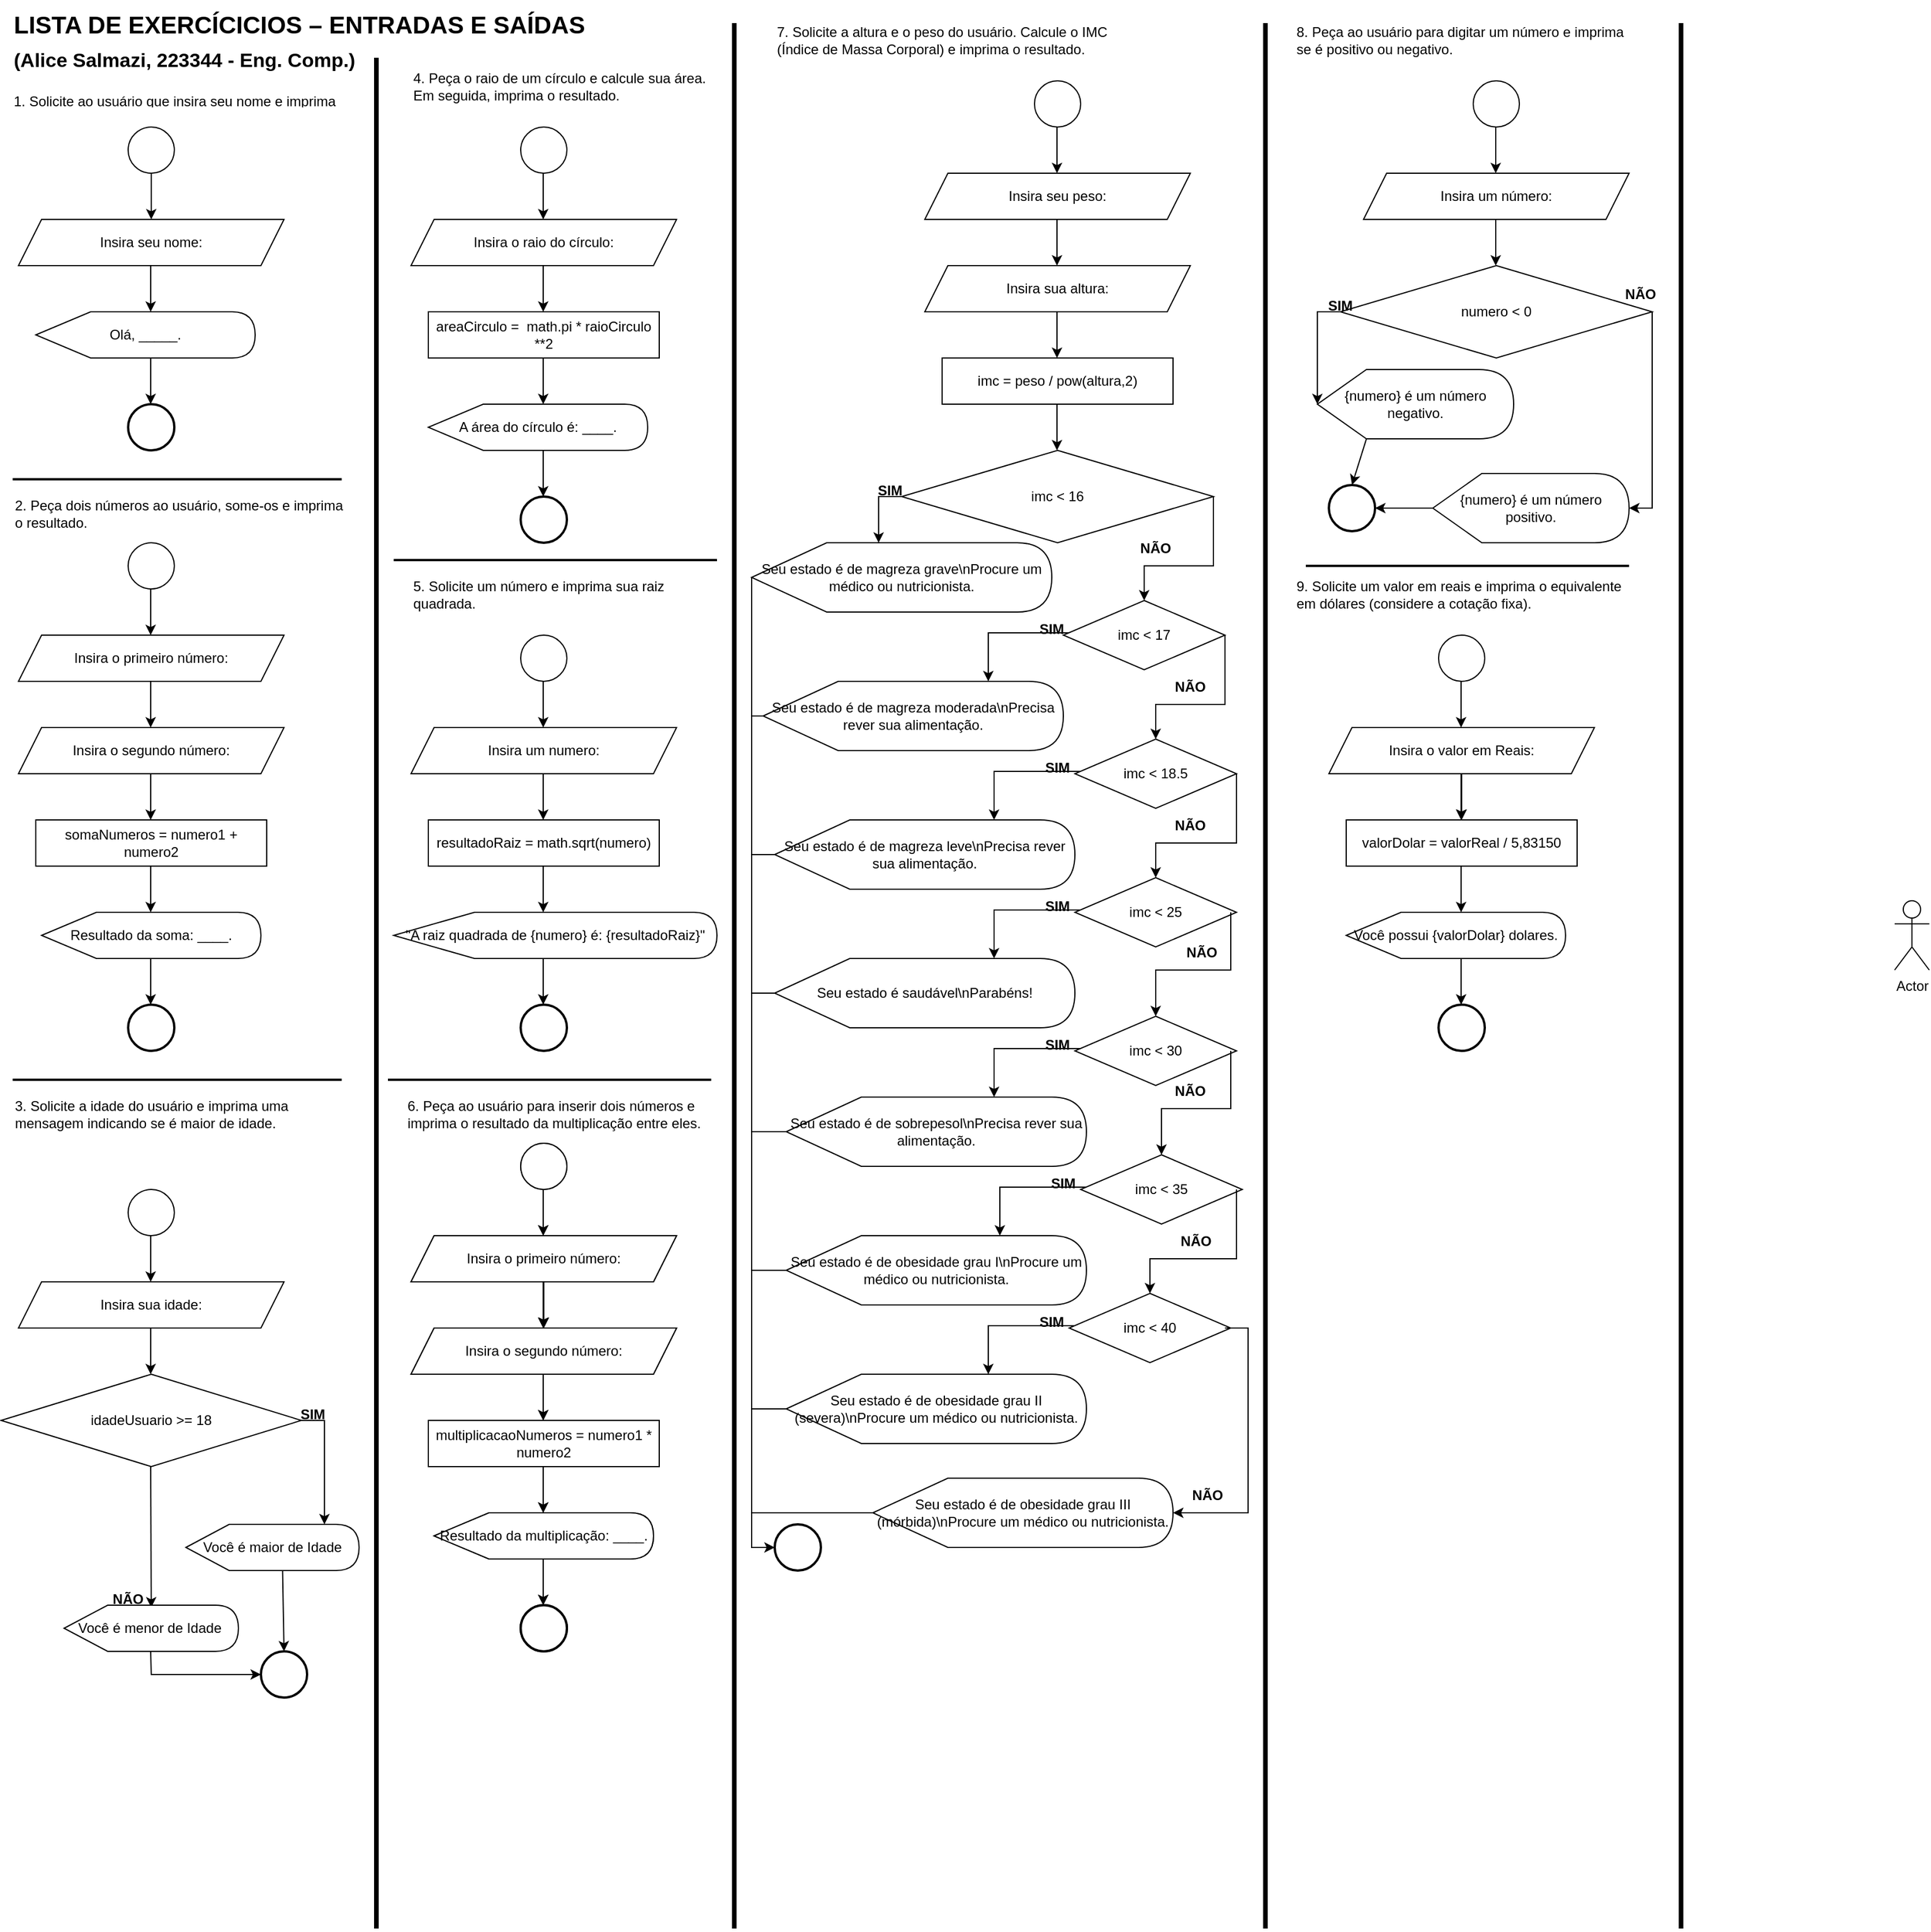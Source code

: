 <mxfile version="26.0.16">
  <diagram name="Page-1" id="74e2e168-ea6b-b213-b513-2b3c1d86103e">
    <mxGraphModel dx="1594" dy="780" grid="1" gridSize="10" guides="1" tooltips="1" connect="1" arrows="1" fold="1" page="1" pageScale="1" pageWidth="1100" pageHeight="850" background="none" math="0" shadow="0">
      <root>
        <mxCell id="0" />
        <mxCell id="1" parent="0" />
        <mxCell id="CywS-Gf4T-sr7dHhk5kF-2" value="&lt;h1 style=&quot;margin-top: 0px;&quot;&gt;&lt;font style=&quot;&quot;&gt;&lt;span style=&quot;text-align: center;&quot;&gt;&lt;span style=&quot;font-size: 21px;&quot;&gt;LISTA DE EXERCÍCICIOS – ENTRADAS E SAÍDAS &lt;/span&gt;&lt;font style=&quot;font-size: 17px;&quot;&gt;(Alice Salmazi, 223344 - Eng. Comp.)&lt;/font&gt;&lt;/span&gt;&lt;br&gt;&lt;/font&gt;&lt;/h1&gt;&lt;p&gt;1. Solicite ao usuário que insira seu nome e imprima&lt;br&gt;uma mensagem de saudação.&lt;br&gt;&lt;/p&gt;" style="text;html=1;whiteSpace=wrap;overflow=hidden;rounded=0;" vertex="1" parent="1">
          <mxGeometry x="19" y="10" width="500" height="90" as="geometry" />
        </mxCell>
        <mxCell id="CywS-Gf4T-sr7dHhk5kF-4" value="" style="line;strokeWidth=4;direction=south;html=1;perimeter=backbonePerimeter;points=[];outlineConnect=0;" vertex="1" parent="1">
          <mxGeometry x="330" y="60" width="10" height="1620" as="geometry" />
        </mxCell>
        <mxCell id="CywS-Gf4T-sr7dHhk5kF-5" value="" style="ellipse;whiteSpace=wrap;html=1;aspect=fixed;strokeColor=default;align=center;verticalAlign=middle;fontFamily=Helvetica;fontSize=12;fontColor=default;fillColor=default;" vertex="1" parent="1">
          <mxGeometry x="120" y="120" width="40" height="40" as="geometry" />
        </mxCell>
        <mxCell id="CywS-Gf4T-sr7dHhk5kF-6" value="Insira seu nome:" style="shape=parallelogram;perimeter=parallelogramPerimeter;whiteSpace=wrap;html=1;fixedSize=1;" vertex="1" parent="1">
          <mxGeometry x="25" y="200" width="230" height="40" as="geometry" />
        </mxCell>
        <mxCell id="CywS-Gf4T-sr7dHhk5kF-7" value="" style="endArrow=classic;html=1;rounded=0;exitX=0.5;exitY=1;exitDx=0;exitDy=0;entryX=0.5;entryY=0;entryDx=0;entryDy=0;" edge="1" parent="1" source="CywS-Gf4T-sr7dHhk5kF-5" target="CywS-Gf4T-sr7dHhk5kF-6">
          <mxGeometry width="50" height="50" relative="1" as="geometry">
            <mxPoint x="530" y="440" as="sourcePoint" />
            <mxPoint x="580" y="390" as="targetPoint" />
          </mxGeometry>
        </mxCell>
        <mxCell id="CywS-Gf4T-sr7dHhk5kF-10" value="" style="ellipse;whiteSpace=wrap;html=1;aspect=fixed;strokeColor=default;align=center;verticalAlign=middle;fontFamily=Helvetica;fontSize=12;fontColor=default;fillColor=default;strokeWidth=2;" vertex="1" parent="1">
          <mxGeometry x="120" y="360" width="40" height="40" as="geometry" />
        </mxCell>
        <mxCell id="CywS-Gf4T-sr7dHhk5kF-11" value="Olá, _____." style="shape=display;whiteSpace=wrap;html=1;" vertex="1" parent="1">
          <mxGeometry x="40" y="280" width="190" height="40" as="geometry" />
        </mxCell>
        <mxCell id="CywS-Gf4T-sr7dHhk5kF-12" value="" style="endArrow=classic;html=1;rounded=0;exitX=0.5;exitY=1;exitDx=0;exitDy=0;entryX=0.5;entryY=0;entryDx=0;entryDy=0;" edge="1" parent="1">
          <mxGeometry width="50" height="50" relative="1" as="geometry">
            <mxPoint x="139.5" y="240" as="sourcePoint" />
            <mxPoint x="139.5" y="280" as="targetPoint" />
          </mxGeometry>
        </mxCell>
        <mxCell id="CywS-Gf4T-sr7dHhk5kF-13" value="" style="endArrow=classic;html=1;rounded=0;exitX=0.5;exitY=1;exitDx=0;exitDy=0;entryX=0.5;entryY=0;entryDx=0;entryDy=0;" edge="1" parent="1">
          <mxGeometry width="50" height="50" relative="1" as="geometry">
            <mxPoint x="139.5" y="320" as="sourcePoint" />
            <mxPoint x="139.5" y="360" as="targetPoint" />
          </mxGeometry>
        </mxCell>
        <mxCell id="CywS-Gf4T-sr7dHhk5kF-15" value="" style="line;strokeWidth=2;html=1;" vertex="1" parent="1">
          <mxGeometry x="20" y="420" width="285" height="10" as="geometry" />
        </mxCell>
        <mxCell id="CywS-Gf4T-sr7dHhk5kF-17" value="2. Peça dois números ao usuário, some-os e imprima&lt;br&gt;o resultado." style="text;html=1;align=left;verticalAlign=middle;whiteSpace=wrap;rounded=0;" vertex="1" parent="1">
          <mxGeometry x="20" y="440" width="370" height="30" as="geometry" />
        </mxCell>
        <mxCell id="CywS-Gf4T-sr7dHhk5kF-19" value="" style="ellipse;whiteSpace=wrap;html=1;aspect=fixed;strokeColor=default;align=center;verticalAlign=middle;fontFamily=Helvetica;fontSize=12;fontColor=default;fillColor=default;strokeWidth=2;" vertex="1" parent="1">
          <mxGeometry x="120" y="880" width="40" height="40" as="geometry" />
        </mxCell>
        <mxCell id="CywS-Gf4T-sr7dHhk5kF-20" value="" style="ellipse;whiteSpace=wrap;html=1;aspect=fixed;strokeColor=default;align=center;verticalAlign=middle;fontFamily=Helvetica;fontSize=12;fontColor=default;fillColor=default;" vertex="1" parent="1">
          <mxGeometry x="120" y="480" width="40" height="40" as="geometry" />
        </mxCell>
        <mxCell id="CywS-Gf4T-sr7dHhk5kF-21" value="Insira o primeiro número:" style="shape=parallelogram;perimeter=parallelogramPerimeter;whiteSpace=wrap;html=1;fixedSize=1;" vertex="1" parent="1">
          <mxGeometry x="25" y="560" width="230" height="40" as="geometry" />
        </mxCell>
        <mxCell id="CywS-Gf4T-sr7dHhk5kF-22" value="Insira o segundo número:" style="shape=parallelogram;perimeter=parallelogramPerimeter;whiteSpace=wrap;html=1;fixedSize=1;" vertex="1" parent="1">
          <mxGeometry x="25" y="640" width="230" height="40" as="geometry" />
        </mxCell>
        <mxCell id="CywS-Gf4T-sr7dHhk5kF-24" value="somaNumeros = numero1 + numero2" style="rounded=0;whiteSpace=wrap;html=1;" vertex="1" parent="1">
          <mxGeometry x="40" y="720" width="200" height="40" as="geometry" />
        </mxCell>
        <mxCell id="CywS-Gf4T-sr7dHhk5kF-25" value="Resultado da soma: ____." style="shape=display;whiteSpace=wrap;html=1;" vertex="1" parent="1">
          <mxGeometry x="45" y="800" width="190" height="40" as="geometry" />
        </mxCell>
        <mxCell id="CywS-Gf4T-sr7dHhk5kF-26" value="" style="endArrow=classic;html=1;rounded=0;exitX=0.5;exitY=1;exitDx=0;exitDy=0;entryX=0.5;entryY=0;entryDx=0;entryDy=0;" edge="1" parent="1">
          <mxGeometry width="50" height="50" relative="1" as="geometry">
            <mxPoint x="139.5" y="520" as="sourcePoint" />
            <mxPoint x="139.5" y="560" as="targetPoint" />
          </mxGeometry>
        </mxCell>
        <mxCell id="CywS-Gf4T-sr7dHhk5kF-27" value="" style="endArrow=classic;html=1;rounded=0;exitX=0.5;exitY=1;exitDx=0;exitDy=0;entryX=0.5;entryY=0;entryDx=0;entryDy=0;" edge="1" parent="1">
          <mxGeometry width="50" height="50" relative="1" as="geometry">
            <mxPoint x="139.5" y="600" as="sourcePoint" />
            <mxPoint x="139.5" y="640" as="targetPoint" />
          </mxGeometry>
        </mxCell>
        <mxCell id="CywS-Gf4T-sr7dHhk5kF-28" value="" style="endArrow=classic;html=1;rounded=0;exitX=0.5;exitY=1;exitDx=0;exitDy=0;entryX=0.5;entryY=0;entryDx=0;entryDy=0;" edge="1" parent="1">
          <mxGeometry width="50" height="50" relative="1" as="geometry">
            <mxPoint x="139.5" y="680" as="sourcePoint" />
            <mxPoint x="139.5" y="720" as="targetPoint" />
          </mxGeometry>
        </mxCell>
        <mxCell id="CywS-Gf4T-sr7dHhk5kF-29" value="" style="endArrow=classic;html=1;rounded=0;exitX=0.5;exitY=1;exitDx=0;exitDy=0;entryX=0.5;entryY=0;entryDx=0;entryDy=0;" edge="1" parent="1">
          <mxGeometry width="50" height="50" relative="1" as="geometry">
            <mxPoint x="139.5" y="760" as="sourcePoint" />
            <mxPoint x="139.5" y="800" as="targetPoint" />
          </mxGeometry>
        </mxCell>
        <mxCell id="CywS-Gf4T-sr7dHhk5kF-30" value="" style="endArrow=classic;html=1;rounded=0;exitX=0.5;exitY=1;exitDx=0;exitDy=0;entryX=0.5;entryY=0;entryDx=0;entryDy=0;" edge="1" parent="1">
          <mxGeometry width="50" height="50" relative="1" as="geometry">
            <mxPoint x="139.5" y="840" as="sourcePoint" />
            <mxPoint x="139.5" y="880" as="targetPoint" />
          </mxGeometry>
        </mxCell>
        <mxCell id="CywS-Gf4T-sr7dHhk5kF-31" value="" style="line;strokeWidth=2;html=1;" vertex="1" parent="1">
          <mxGeometry x="20" y="940" width="285" height="10" as="geometry" />
        </mxCell>
        <mxCell id="CywS-Gf4T-sr7dHhk5kF-32" value="3. Solicite a idade do usuário e imprima uma&lt;br/&gt;mensagem indicando se é maior de idade." style="text;html=1;align=left;verticalAlign=middle;whiteSpace=wrap;rounded=0;" vertex="1" parent="1">
          <mxGeometry x="20" y="960" width="370" height="30" as="geometry" />
        </mxCell>
        <mxCell id="CywS-Gf4T-sr7dHhk5kF-34" value="" style="ellipse;whiteSpace=wrap;html=1;aspect=fixed;strokeColor=default;align=center;verticalAlign=middle;fontFamily=Helvetica;fontSize=12;fontColor=default;fillColor=default;" vertex="1" parent="1">
          <mxGeometry x="120" y="1040" width="40" height="40" as="geometry" />
        </mxCell>
        <mxCell id="CywS-Gf4T-sr7dHhk5kF-35" value="Insira sua idade:" style="shape=parallelogram;perimeter=parallelogramPerimeter;whiteSpace=wrap;html=1;fixedSize=1;" vertex="1" parent="1">
          <mxGeometry x="25" y="1120" width="230" height="40" as="geometry" />
        </mxCell>
        <mxCell id="CywS-Gf4T-sr7dHhk5kF-38" value="Você é maior de Idade" style="shape=display;whiteSpace=wrap;html=1;" vertex="1" parent="1">
          <mxGeometry x="170" y="1330" width="150" height="40" as="geometry" />
        </mxCell>
        <mxCell id="CywS-Gf4T-sr7dHhk5kF-39" value="" style="endArrow=classic;html=1;rounded=0;exitX=0.5;exitY=1;exitDx=0;exitDy=0;entryX=0.5;entryY=0;entryDx=0;entryDy=0;" edge="1" parent="1">
          <mxGeometry width="50" height="50" relative="1" as="geometry">
            <mxPoint x="139.5" y="1080" as="sourcePoint" />
            <mxPoint x="139.5" y="1120" as="targetPoint" />
          </mxGeometry>
        </mxCell>
        <mxCell id="CywS-Gf4T-sr7dHhk5kF-40" value="" style="endArrow=classic;html=1;rounded=0;exitX=0.5;exitY=1;exitDx=0;exitDy=0;entryX=0.5;entryY=0;entryDx=0;entryDy=0;" edge="1" parent="1">
          <mxGeometry width="50" height="50" relative="1" as="geometry">
            <mxPoint x="139.5" y="1160" as="sourcePoint" />
            <mxPoint x="139.5" y="1200" as="targetPoint" />
          </mxGeometry>
        </mxCell>
        <mxCell id="CywS-Gf4T-sr7dHhk5kF-42" value="" style="endArrow=classic;html=1;rounded=0;exitX=1;exitY=0.5;exitDx=0;exitDy=0;" edge="1" parent="1" source="CywS-Gf4T-sr7dHhk5kF-44">
          <mxGeometry width="50" height="50" relative="1" as="geometry">
            <mxPoint x="290" y="1255" as="sourcePoint" />
            <mxPoint x="290" y="1330" as="targetPoint" />
            <Array as="points">
              <mxPoint x="290" y="1240" />
            </Array>
          </mxGeometry>
        </mxCell>
        <mxCell id="CywS-Gf4T-sr7dHhk5kF-43" value="" style="endArrow=classic;html=1;rounded=0;exitX=0.5;exitY=1;exitDx=0;exitDy=0;entryX=0.5;entryY=0.05;entryDx=0;entryDy=0;entryPerimeter=0;" edge="1" parent="1" target="CywS-Gf4T-sr7dHhk5kF-45">
          <mxGeometry width="50" height="50" relative="1" as="geometry">
            <mxPoint x="139.5" y="1280" as="sourcePoint" />
            <mxPoint x="140" y="1380" as="targetPoint" />
          </mxGeometry>
        </mxCell>
        <mxCell id="CywS-Gf4T-sr7dHhk5kF-44" value="idadeUsuario &amp;gt;= 18" style="rhombus;whiteSpace=wrap;html=1;" vertex="1" parent="1">
          <mxGeometry x="10" y="1200" width="260" height="80" as="geometry" />
        </mxCell>
        <mxCell id="CywS-Gf4T-sr7dHhk5kF-45" value="Você é menor de Idade&amp;nbsp;" style="shape=display;whiteSpace=wrap;html=1;" vertex="1" parent="1">
          <mxGeometry x="64.5" y="1400" width="151" height="40" as="geometry" />
        </mxCell>
        <mxCell id="CywS-Gf4T-sr7dHhk5kF-48" value="&lt;b&gt;SIM&lt;/b&gt;" style="text;html=1;align=center;verticalAlign=middle;whiteSpace=wrap;rounded=0;" vertex="1" parent="1">
          <mxGeometry x="250" y="1220" width="60" height="30" as="geometry" />
        </mxCell>
        <mxCell id="CywS-Gf4T-sr7dHhk5kF-49" value="&lt;b&gt;NÃO&lt;/b&gt;" style="text;html=1;align=center;verticalAlign=middle;whiteSpace=wrap;rounded=0;" vertex="1" parent="1">
          <mxGeometry x="90" y="1380" width="60" height="30" as="geometry" />
        </mxCell>
        <mxCell id="CywS-Gf4T-sr7dHhk5kF-50" value="" style="ellipse;whiteSpace=wrap;html=1;aspect=fixed;strokeColor=default;align=center;verticalAlign=middle;fontFamily=Helvetica;fontSize=12;fontColor=default;fillColor=default;strokeWidth=2;" vertex="1" parent="1">
          <mxGeometry x="235" y="1440" width="40" height="40" as="geometry" />
        </mxCell>
        <mxCell id="CywS-Gf4T-sr7dHhk5kF-51" value="" style="endArrow=classic;html=1;rounded=0;entryX=0.5;entryY=0;entryDx=0;entryDy=0;exitX=0;exitY=0;exitDx=83.75;exitDy=40;exitPerimeter=0;" edge="1" parent="1" source="CywS-Gf4T-sr7dHhk5kF-38" target="CywS-Gf4T-sr7dHhk5kF-50">
          <mxGeometry width="50" height="50" relative="1" as="geometry">
            <mxPoint x="260" y="1380" as="sourcePoint" />
            <mxPoint x="150" y="1412" as="targetPoint" />
          </mxGeometry>
        </mxCell>
        <mxCell id="CywS-Gf4T-sr7dHhk5kF-52" value="" style="endArrow=classic;html=1;rounded=0;exitX=0.5;exitY=1;exitDx=0;exitDy=0;entryX=0;entryY=0.5;entryDx=0;entryDy=0;" edge="1" parent="1" target="CywS-Gf4T-sr7dHhk5kF-50">
          <mxGeometry width="50" height="50" relative="1" as="geometry">
            <mxPoint x="139.5" y="1440" as="sourcePoint" />
            <mxPoint x="139.5" y="1480" as="targetPoint" />
            <Array as="points">
              <mxPoint x="140" y="1460" />
            </Array>
          </mxGeometry>
        </mxCell>
        <mxCell id="CywS-Gf4T-sr7dHhk5kF-54" value="4. Peça o raio de um círculo e calcule sua área. Em seguida, imprima o resultado." style="text;html=1;align=left;verticalAlign=middle;whiteSpace=wrap;rounded=0;" vertex="1" parent="1">
          <mxGeometry x="365" y="70" width="275" height="30" as="geometry" />
        </mxCell>
        <mxCell id="CywS-Gf4T-sr7dHhk5kF-55" value="" style="line;strokeWidth=4;direction=south;html=1;perimeter=backbonePerimeter;points=[];outlineConnect=0;" vertex="1" parent="1">
          <mxGeometry x="640" y="30" width="10" height="1650" as="geometry" />
        </mxCell>
        <mxCell id="CywS-Gf4T-sr7dHhk5kF-56" value="" style="ellipse;whiteSpace=wrap;html=1;aspect=fixed;strokeColor=default;align=center;verticalAlign=middle;fontFamily=Helvetica;fontSize=12;fontColor=default;fillColor=default;strokeWidth=2;" vertex="1" parent="1">
          <mxGeometry x="460" y="440" width="40" height="40" as="geometry" />
        </mxCell>
        <mxCell id="CywS-Gf4T-sr7dHhk5kF-57" value="Insira o raio do círculo:" style="shape=parallelogram;perimeter=parallelogramPerimeter;whiteSpace=wrap;html=1;fixedSize=1;" vertex="1" parent="1">
          <mxGeometry x="365" y="200" width="230" height="40" as="geometry" />
        </mxCell>
        <mxCell id="CywS-Gf4T-sr7dHhk5kF-59" value="areaCirculo =&amp;nbsp; math.pi * raioCirculo **2" style="rounded=0;whiteSpace=wrap;html=1;" vertex="1" parent="1">
          <mxGeometry x="380" y="280" width="200" height="40" as="geometry" />
        </mxCell>
        <mxCell id="CywS-Gf4T-sr7dHhk5kF-60" value="A área do círculo é: ____." style="shape=display;whiteSpace=wrap;html=1;" vertex="1" parent="1">
          <mxGeometry x="380" y="360" width="190" height="40" as="geometry" />
        </mxCell>
        <mxCell id="CywS-Gf4T-sr7dHhk5kF-61" value="" style="endArrow=classic;html=1;rounded=0;exitX=0.5;exitY=1;exitDx=0;exitDy=0;entryX=0.5;entryY=0;entryDx=0;entryDy=0;" edge="1" parent="1">
          <mxGeometry width="50" height="50" relative="1" as="geometry">
            <mxPoint x="479.5" y="160" as="sourcePoint" />
            <mxPoint x="479.5" y="200" as="targetPoint" />
          </mxGeometry>
        </mxCell>
        <mxCell id="CywS-Gf4T-sr7dHhk5kF-62" value="" style="endArrow=classic;html=1;rounded=0;exitX=0.5;exitY=1;exitDx=0;exitDy=0;entryX=0.5;entryY=0;entryDx=0;entryDy=0;" edge="1" parent="1">
          <mxGeometry width="50" height="50" relative="1" as="geometry">
            <mxPoint x="479.5" y="240" as="sourcePoint" />
            <mxPoint x="479.5" y="280" as="targetPoint" />
          </mxGeometry>
        </mxCell>
        <mxCell id="CywS-Gf4T-sr7dHhk5kF-63" value="" style="endArrow=classic;html=1;rounded=0;exitX=0.5;exitY=1;exitDx=0;exitDy=0;entryX=0.5;entryY=0;entryDx=0;entryDy=0;" edge="1" parent="1">
          <mxGeometry width="50" height="50" relative="1" as="geometry">
            <mxPoint x="479.5" y="320" as="sourcePoint" />
            <mxPoint x="479.5" y="360" as="targetPoint" />
          </mxGeometry>
        </mxCell>
        <mxCell id="CywS-Gf4T-sr7dHhk5kF-64" value="" style="endArrow=classic;html=1;rounded=0;exitX=0.5;exitY=1;exitDx=0;exitDy=0;entryX=0.5;entryY=0;entryDx=0;entryDy=0;" edge="1" parent="1">
          <mxGeometry width="50" height="50" relative="1" as="geometry">
            <mxPoint x="479.5" y="400" as="sourcePoint" />
            <mxPoint x="479.5" y="440" as="targetPoint" />
          </mxGeometry>
        </mxCell>
        <mxCell id="CywS-Gf4T-sr7dHhk5kF-66" value="" style="ellipse;whiteSpace=wrap;html=1;aspect=fixed;strokeColor=default;align=center;verticalAlign=middle;fontFamily=Helvetica;fontSize=12;fontColor=default;fillColor=default;" vertex="1" parent="1">
          <mxGeometry x="460" y="120" width="40" height="40" as="geometry" />
        </mxCell>
        <mxCell id="CywS-Gf4T-sr7dHhk5kF-67" value="5. Solicite um número e imprima sua raiz quadrada." style="text;html=1;align=left;verticalAlign=middle;whiteSpace=wrap;rounded=0;" vertex="1" parent="1">
          <mxGeometry x="365" y="510" width="275" height="30" as="geometry" />
        </mxCell>
        <mxCell id="CywS-Gf4T-sr7dHhk5kF-68" value="" style="line;strokeWidth=2;html=1;" vertex="1" parent="1">
          <mxGeometry x="350" y="490" width="280" height="10" as="geometry" />
        </mxCell>
        <mxCell id="CywS-Gf4T-sr7dHhk5kF-69" value="Insira um numero:" style="shape=parallelogram;perimeter=parallelogramPerimeter;whiteSpace=wrap;html=1;fixedSize=1;" vertex="1" parent="1">
          <mxGeometry x="365" y="640" width="230" height="40" as="geometry" />
        </mxCell>
        <mxCell id="CywS-Gf4T-sr7dHhk5kF-70" value="resultadoRaiz = math.sqrt(numero)" style="rounded=0;whiteSpace=wrap;html=1;" vertex="1" parent="1">
          <mxGeometry x="380" y="720" width="200" height="40" as="geometry" />
        </mxCell>
        <mxCell id="CywS-Gf4T-sr7dHhk5kF-71" value="&quot;A raiz quadrada de {numero} é: {resultadoRaiz}&quot;" style="shape=display;whiteSpace=wrap;html=1;" vertex="1" parent="1">
          <mxGeometry x="350" y="800" width="280" height="40" as="geometry" />
        </mxCell>
        <mxCell id="CywS-Gf4T-sr7dHhk5kF-72" value="" style="endArrow=classic;html=1;rounded=0;exitX=0.5;exitY=1;exitDx=0;exitDy=0;entryX=0.5;entryY=0;entryDx=0;entryDy=0;" edge="1" parent="1">
          <mxGeometry width="50" height="50" relative="1" as="geometry">
            <mxPoint x="479.5" y="600" as="sourcePoint" />
            <mxPoint x="479.5" y="640" as="targetPoint" />
          </mxGeometry>
        </mxCell>
        <mxCell id="CywS-Gf4T-sr7dHhk5kF-73" value="" style="endArrow=classic;html=1;rounded=0;exitX=0.5;exitY=1;exitDx=0;exitDy=0;entryX=0.5;entryY=0;entryDx=0;entryDy=0;" edge="1" parent="1">
          <mxGeometry width="50" height="50" relative="1" as="geometry">
            <mxPoint x="479.5" y="680" as="sourcePoint" />
            <mxPoint x="479.5" y="720" as="targetPoint" />
          </mxGeometry>
        </mxCell>
        <mxCell id="CywS-Gf4T-sr7dHhk5kF-74" value="" style="endArrow=classic;html=1;rounded=0;exitX=0.5;exitY=1;exitDx=0;exitDy=0;entryX=0.5;entryY=0;entryDx=0;entryDy=0;" edge="1" parent="1">
          <mxGeometry width="50" height="50" relative="1" as="geometry">
            <mxPoint x="479.5" y="760" as="sourcePoint" />
            <mxPoint x="479.5" y="800" as="targetPoint" />
          </mxGeometry>
        </mxCell>
        <mxCell id="CywS-Gf4T-sr7dHhk5kF-75" value="" style="endArrow=classic;html=1;rounded=0;exitX=0.5;exitY=1;exitDx=0;exitDy=0;entryX=0.5;entryY=0;entryDx=0;entryDy=0;" edge="1" parent="1">
          <mxGeometry width="50" height="50" relative="1" as="geometry">
            <mxPoint x="479.5" y="840" as="sourcePoint" />
            <mxPoint x="479.5" y="880" as="targetPoint" />
          </mxGeometry>
        </mxCell>
        <mxCell id="CywS-Gf4T-sr7dHhk5kF-76" value="" style="ellipse;whiteSpace=wrap;html=1;aspect=fixed;strokeColor=default;align=center;verticalAlign=middle;fontFamily=Helvetica;fontSize=12;fontColor=default;fillColor=default;strokeWidth=2;" vertex="1" parent="1">
          <mxGeometry x="460" y="880" width="40" height="40" as="geometry" />
        </mxCell>
        <mxCell id="CywS-Gf4T-sr7dHhk5kF-77" value="" style="ellipse;whiteSpace=wrap;html=1;aspect=fixed;strokeColor=default;align=center;verticalAlign=middle;fontFamily=Helvetica;fontSize=12;fontColor=default;fillColor=default;" vertex="1" parent="1">
          <mxGeometry x="460" y="560" width="40" height="40" as="geometry" />
        </mxCell>
        <mxCell id="CywS-Gf4T-sr7dHhk5kF-78" value="6. Peça ao usuário para inserir dois números e&lt;br/&gt;imprima o resultado da multiplicação entre eles." style="text;html=1;align=left;verticalAlign=middle;whiteSpace=wrap;rounded=0;" vertex="1" parent="1">
          <mxGeometry x="360" y="960" width="275" height="30" as="geometry" />
        </mxCell>
        <mxCell id="CywS-Gf4T-sr7dHhk5kF-79" value="" style="line;strokeWidth=2;html=1;" vertex="1" parent="1">
          <mxGeometry x="345" y="940" width="280" height="10" as="geometry" />
        </mxCell>
        <mxCell id="CywS-Gf4T-sr7dHhk5kF-80" value="" style="ellipse;whiteSpace=wrap;html=1;aspect=fixed;strokeColor=default;align=center;verticalAlign=middle;fontFamily=Helvetica;fontSize=12;fontColor=default;fillColor=default;strokeWidth=2;" vertex="1" parent="1">
          <mxGeometry x="460" y="1400" width="40" height="40" as="geometry" />
        </mxCell>
        <mxCell id="CywS-Gf4T-sr7dHhk5kF-171" value="" style="edgeStyle=orthogonalEdgeStyle;rounded=0;orthogonalLoop=1;jettySize=auto;html=1;" edge="1" parent="1" source="CywS-Gf4T-sr7dHhk5kF-81" target="CywS-Gf4T-sr7dHhk5kF-82">
          <mxGeometry relative="1" as="geometry" />
        </mxCell>
        <mxCell id="CywS-Gf4T-sr7dHhk5kF-81" value="Insira o primeiro número:" style="shape=parallelogram;perimeter=parallelogramPerimeter;whiteSpace=wrap;html=1;fixedSize=1;" vertex="1" parent="1">
          <mxGeometry x="365" y="1080" width="230" height="40" as="geometry" />
        </mxCell>
        <mxCell id="CywS-Gf4T-sr7dHhk5kF-82" value="Insira o segundo número:" style="shape=parallelogram;perimeter=parallelogramPerimeter;whiteSpace=wrap;html=1;fixedSize=1;" vertex="1" parent="1">
          <mxGeometry x="365" y="1160" width="230" height="40" as="geometry" />
        </mxCell>
        <mxCell id="CywS-Gf4T-sr7dHhk5kF-83" value="multiplicacaoNumeros = numero1 * numero2" style="rounded=0;whiteSpace=wrap;html=1;" vertex="1" parent="1">
          <mxGeometry x="380" y="1240" width="200" height="40" as="geometry" />
        </mxCell>
        <mxCell id="CywS-Gf4T-sr7dHhk5kF-84" value="Resultado da multiplicação: ____." style="shape=display;whiteSpace=wrap;html=1;" vertex="1" parent="1">
          <mxGeometry x="385" y="1320" width="190" height="40" as="geometry" />
        </mxCell>
        <mxCell id="CywS-Gf4T-sr7dHhk5kF-85" value="" style="endArrow=classic;html=1;rounded=0;exitX=0.5;exitY=1;exitDx=0;exitDy=0;entryX=0.5;entryY=0;entryDx=0;entryDy=0;" edge="1" parent="1">
          <mxGeometry width="50" height="50" relative="1" as="geometry">
            <mxPoint x="479.5" y="1040" as="sourcePoint" />
            <mxPoint x="479.5" y="1080" as="targetPoint" />
          </mxGeometry>
        </mxCell>
        <mxCell id="CywS-Gf4T-sr7dHhk5kF-86" value="" style="endArrow=classic;html=1;rounded=0;exitX=0.5;exitY=1;exitDx=0;exitDy=0;entryX=0.5;entryY=0;entryDx=0;entryDy=0;" edge="1" parent="1">
          <mxGeometry width="50" height="50" relative="1" as="geometry">
            <mxPoint x="479.5" y="1120" as="sourcePoint" />
            <mxPoint x="479.5" y="1160" as="targetPoint" />
          </mxGeometry>
        </mxCell>
        <mxCell id="CywS-Gf4T-sr7dHhk5kF-87" value="" style="endArrow=classic;html=1;rounded=0;exitX=0.5;exitY=1;exitDx=0;exitDy=0;entryX=0.5;entryY=0;entryDx=0;entryDy=0;" edge="1" parent="1">
          <mxGeometry width="50" height="50" relative="1" as="geometry">
            <mxPoint x="479.5" y="1200" as="sourcePoint" />
            <mxPoint x="479.5" y="1240" as="targetPoint" />
          </mxGeometry>
        </mxCell>
        <mxCell id="CywS-Gf4T-sr7dHhk5kF-88" value="" style="endArrow=classic;html=1;rounded=0;exitX=0.5;exitY=1;exitDx=0;exitDy=0;entryX=0.5;entryY=0;entryDx=0;entryDy=0;" edge="1" parent="1">
          <mxGeometry width="50" height="50" relative="1" as="geometry">
            <mxPoint x="479.5" y="1280" as="sourcePoint" />
            <mxPoint x="479.5" y="1320" as="targetPoint" />
          </mxGeometry>
        </mxCell>
        <mxCell id="CywS-Gf4T-sr7dHhk5kF-89" value="" style="endArrow=classic;html=1;rounded=0;exitX=0.5;exitY=1;exitDx=0;exitDy=0;entryX=0.5;entryY=0;entryDx=0;entryDy=0;" edge="1" parent="1">
          <mxGeometry width="50" height="50" relative="1" as="geometry">
            <mxPoint x="479.5" y="1360" as="sourcePoint" />
            <mxPoint x="479.5" y="1400" as="targetPoint" />
          </mxGeometry>
        </mxCell>
        <mxCell id="CywS-Gf4T-sr7dHhk5kF-90" value="" style="ellipse;whiteSpace=wrap;html=1;aspect=fixed;strokeColor=default;align=center;verticalAlign=middle;fontFamily=Helvetica;fontSize=12;fontColor=default;fillColor=default;" vertex="1" parent="1">
          <mxGeometry x="460" y="1000" width="40" height="40" as="geometry" />
        </mxCell>
        <mxCell id="CywS-Gf4T-sr7dHhk5kF-91" value="7. Solicite a altura e o peso do usuário. Calcule o IMC&lt;br/&gt;(Índice de Massa Corporal) e imprima o resultado." style="text;html=1;align=left;verticalAlign=middle;whiteSpace=wrap;rounded=0;" vertex="1" parent="1">
          <mxGeometry x="680" y="30" width="320" height="30" as="geometry" />
        </mxCell>
        <mxCell id="CywS-Gf4T-sr7dHhk5kF-93" value="Insira seu peso:" style="shape=parallelogram;perimeter=parallelogramPerimeter;whiteSpace=wrap;html=1;fixedSize=1;" vertex="1" parent="1">
          <mxGeometry x="810" y="160" width="230" height="40" as="geometry" />
        </mxCell>
        <mxCell id="CywS-Gf4T-sr7dHhk5kF-94" value="Insira sua altura:" style="shape=parallelogram;perimeter=parallelogramPerimeter;whiteSpace=wrap;html=1;fixedSize=1;" vertex="1" parent="1">
          <mxGeometry x="810" y="240" width="230" height="40" as="geometry" />
        </mxCell>
        <mxCell id="CywS-Gf4T-sr7dHhk5kF-95" value="imc = peso / pow(altura,2)" style="rounded=0;whiteSpace=wrap;html=1;" vertex="1" parent="1">
          <mxGeometry x="825" y="320" width="200" height="40" as="geometry" />
        </mxCell>
        <mxCell id="CywS-Gf4T-sr7dHhk5kF-97" value="" style="endArrow=classic;html=1;rounded=0;exitX=0.5;exitY=1;exitDx=0;exitDy=0;entryX=0.5;entryY=0;entryDx=0;entryDy=0;" edge="1" parent="1">
          <mxGeometry width="50" height="50" relative="1" as="geometry">
            <mxPoint x="924.5" y="120" as="sourcePoint" />
            <mxPoint x="924.5" y="160" as="targetPoint" />
          </mxGeometry>
        </mxCell>
        <mxCell id="CywS-Gf4T-sr7dHhk5kF-98" value="" style="endArrow=classic;html=1;rounded=0;exitX=0.5;exitY=1;exitDx=0;exitDy=0;entryX=0.5;entryY=0;entryDx=0;entryDy=0;" edge="1" parent="1">
          <mxGeometry width="50" height="50" relative="1" as="geometry">
            <mxPoint x="924.5" y="200" as="sourcePoint" />
            <mxPoint x="924.5" y="240" as="targetPoint" />
          </mxGeometry>
        </mxCell>
        <mxCell id="CywS-Gf4T-sr7dHhk5kF-99" value="" style="endArrow=classic;html=1;rounded=0;exitX=0.5;exitY=1;exitDx=0;exitDy=0;entryX=0.5;entryY=0;entryDx=0;entryDy=0;" edge="1" parent="1">
          <mxGeometry width="50" height="50" relative="1" as="geometry">
            <mxPoint x="924.5" y="280" as="sourcePoint" />
            <mxPoint x="924.5" y="320" as="targetPoint" />
          </mxGeometry>
        </mxCell>
        <mxCell id="CywS-Gf4T-sr7dHhk5kF-100" value="" style="endArrow=classic;html=1;rounded=0;exitX=0.5;exitY=1;exitDx=0;exitDy=0;entryX=0.5;entryY=0;entryDx=0;entryDy=0;" edge="1" parent="1">
          <mxGeometry width="50" height="50" relative="1" as="geometry">
            <mxPoint x="924.5" y="360" as="sourcePoint" />
            <mxPoint x="924.5" y="400" as="targetPoint" />
          </mxGeometry>
        </mxCell>
        <mxCell id="CywS-Gf4T-sr7dHhk5kF-102" value="" style="ellipse;whiteSpace=wrap;html=1;aspect=fixed;strokeColor=default;align=center;verticalAlign=middle;fontFamily=Helvetica;fontSize=12;fontColor=default;fillColor=default;" vertex="1" parent="1">
          <mxGeometry x="905" y="80" width="40" height="40" as="geometry" />
        </mxCell>
        <mxCell id="CywS-Gf4T-sr7dHhk5kF-104" value="" style="endArrow=classic;html=1;rounded=0;exitX=0;exitY=0.5;exitDx=0;exitDy=0;" edge="1" parent="1" source="CywS-Gf4T-sr7dHhk5kF-106">
          <mxGeometry width="50" height="50" relative="1" as="geometry">
            <mxPoint x="799.98" y="440.01" as="sourcePoint" />
            <mxPoint x="770" y="480" as="targetPoint" />
            <Array as="points">
              <mxPoint x="770" y="440" />
            </Array>
          </mxGeometry>
        </mxCell>
        <mxCell id="CywS-Gf4T-sr7dHhk5kF-105" value="" style="endArrow=classic;html=1;rounded=0;" edge="1" parent="1">
          <mxGeometry width="50" height="50" relative="1" as="geometry">
            <mxPoint x="940" y="558" as="sourcePoint" />
            <mxPoint x="865" y="600" as="targetPoint" />
            <Array as="points">
              <mxPoint x="865" y="558" />
            </Array>
          </mxGeometry>
        </mxCell>
        <mxCell id="CywS-Gf4T-sr7dHhk5kF-106" value="imc &amp;lt; 16" style="rhombus;whiteSpace=wrap;html=1;" vertex="1" parent="1">
          <mxGeometry x="790" y="400" width="270" height="80" as="geometry" />
        </mxCell>
        <mxCell id="CywS-Gf4T-sr7dHhk5kF-111" value="" style="endArrow=classic;html=1;rounded=0;exitX=1;exitY=0.5;exitDx=0;exitDy=0;entryX=0.5;entryY=0;entryDx=0;entryDy=0;" edge="1" parent="1" source="CywS-Gf4T-sr7dHhk5kF-106" target="CywS-Gf4T-sr7dHhk5kF-122">
          <mxGeometry width="50" height="50" relative="1" as="geometry">
            <mxPoint x="1080" y="410" as="sourcePoint" />
            <mxPoint x="1080" y="490" as="targetPoint" />
            <Array as="points">
              <mxPoint x="1060" y="500" />
              <mxPoint x="1000" y="500" />
            </Array>
          </mxGeometry>
        </mxCell>
        <mxCell id="CywS-Gf4T-sr7dHhk5kF-103" value="Seu estado é de magreza grave\nProcure um médico ou nutricionista." style="shape=display;whiteSpace=wrap;html=1;" vertex="1" parent="1">
          <mxGeometry x="660" y="480" width="260" height="60" as="geometry" />
        </mxCell>
        <mxCell id="CywS-Gf4T-sr7dHhk5kF-108" value="&lt;b&gt;SIM&lt;/b&gt;" style="text;html=1;align=center;verticalAlign=middle;whiteSpace=wrap;rounded=0;" vertex="1" parent="1">
          <mxGeometry x="750" y="420" width="60" height="30" as="geometry" />
        </mxCell>
        <mxCell id="CywS-Gf4T-sr7dHhk5kF-118" value="Seu estado é de magreza moderada\nPrecisa rever sua alimentação." style="shape=display;whiteSpace=wrap;html=1;" vertex="1" parent="1">
          <mxGeometry x="670" y="600" width="260" height="60" as="geometry" />
        </mxCell>
        <mxCell id="CywS-Gf4T-sr7dHhk5kF-109" value="&lt;b&gt;NÃO&lt;/b&gt;" style="text;html=1;align=center;verticalAlign=middle;whiteSpace=wrap;rounded=0;" vertex="1" parent="1">
          <mxGeometry x="980" y="470" width="60" height="30" as="geometry" />
        </mxCell>
        <mxCell id="CywS-Gf4T-sr7dHhk5kF-122" value="imc &amp;lt; 17" style="rhombus;whiteSpace=wrap;html=1;" vertex="1" parent="1">
          <mxGeometry x="930" y="530" width="140" height="60" as="geometry" />
        </mxCell>
        <mxCell id="CywS-Gf4T-sr7dHhk5kF-123" value="&lt;b&gt;SIM&lt;/b&gt;" style="text;html=1;align=center;verticalAlign=middle;whiteSpace=wrap;rounded=0;" vertex="1" parent="1">
          <mxGeometry x="890" y="540" width="60" height="30" as="geometry" />
        </mxCell>
        <mxCell id="CywS-Gf4T-sr7dHhk5kF-124" value="&lt;b&gt;NÃO&lt;/b&gt;" style="text;html=1;align=center;verticalAlign=middle;whiteSpace=wrap;rounded=0;" vertex="1" parent="1">
          <mxGeometry x="1010" y="590" width="60" height="30" as="geometry" />
        </mxCell>
        <mxCell id="CywS-Gf4T-sr7dHhk5kF-127" value="" style="endArrow=classic;html=1;rounded=0;" edge="1" parent="1">
          <mxGeometry width="50" height="50" relative="1" as="geometry">
            <mxPoint x="945" y="678" as="sourcePoint" />
            <mxPoint x="870" y="720" as="targetPoint" />
            <Array as="points">
              <mxPoint x="870" y="678" />
            </Array>
          </mxGeometry>
        </mxCell>
        <mxCell id="CywS-Gf4T-sr7dHhk5kF-128" value="imc &amp;lt; 18.5" style="rhombus;whiteSpace=wrap;html=1;" vertex="1" parent="1">
          <mxGeometry x="940" y="650" width="140" height="60" as="geometry" />
        </mxCell>
        <mxCell id="CywS-Gf4T-sr7dHhk5kF-129" value="&lt;b&gt;SIM&lt;/b&gt;" style="text;html=1;align=center;verticalAlign=middle;whiteSpace=wrap;rounded=0;" vertex="1" parent="1">
          <mxGeometry x="895" y="660" width="60" height="30" as="geometry" />
        </mxCell>
        <mxCell id="CywS-Gf4T-sr7dHhk5kF-132" value="Seu estado é de magreza leve\nPrecisa rever sua alimentação." style="shape=display;whiteSpace=wrap;html=1;" vertex="1" parent="1">
          <mxGeometry x="680" y="720" width="260" height="60" as="geometry" />
        </mxCell>
        <mxCell id="CywS-Gf4T-sr7dHhk5kF-133" value="" style="endArrow=classic;html=1;rounded=0;" edge="1" parent="1">
          <mxGeometry width="50" height="50" relative="1" as="geometry">
            <mxPoint x="945" y="798" as="sourcePoint" />
            <mxPoint x="870" y="840" as="targetPoint" />
            <Array as="points">
              <mxPoint x="870" y="798" />
            </Array>
          </mxGeometry>
        </mxCell>
        <mxCell id="CywS-Gf4T-sr7dHhk5kF-134" value="imc &amp;lt; 25" style="rhombus;whiteSpace=wrap;html=1;" vertex="1" parent="1">
          <mxGeometry x="940" y="770" width="140" height="60" as="geometry" />
        </mxCell>
        <mxCell id="CywS-Gf4T-sr7dHhk5kF-135" value="&lt;b&gt;SIM&lt;/b&gt;" style="text;html=1;align=center;verticalAlign=middle;whiteSpace=wrap;rounded=0;" vertex="1" parent="1">
          <mxGeometry x="895" y="780" width="60" height="30" as="geometry" />
        </mxCell>
        <mxCell id="CywS-Gf4T-sr7dHhk5kF-136" value="&lt;b&gt;NÃO&lt;/b&gt;" style="text;html=1;align=center;verticalAlign=middle;whiteSpace=wrap;rounded=0;" vertex="1" parent="1">
          <mxGeometry x="1020" y="820" width="60" height="30" as="geometry" />
        </mxCell>
        <mxCell id="CywS-Gf4T-sr7dHhk5kF-137" value="" style="endArrow=classic;html=1;rounded=0;exitX=1;exitY=0.5;exitDx=0;exitDy=0;entryX=0.5;entryY=0;entryDx=0;entryDy=0;" edge="1" parent="1" target="CywS-Gf4T-sr7dHhk5kF-141">
          <mxGeometry width="50" height="50" relative="1" as="geometry">
            <mxPoint x="1075" y="800" as="sourcePoint" />
            <mxPoint x="1095" y="850" as="targetPoint" />
            <Array as="points">
              <mxPoint x="1075" y="850" />
              <mxPoint x="1010" y="850" />
            </Array>
          </mxGeometry>
        </mxCell>
        <mxCell id="CywS-Gf4T-sr7dHhk5kF-138" value="Seu estado é saudável\nParabéns!" style="shape=display;whiteSpace=wrap;html=1;" vertex="1" parent="1">
          <mxGeometry x="680" y="840" width="260" height="60" as="geometry" />
        </mxCell>
        <mxCell id="CywS-Gf4T-sr7dHhk5kF-140" value="" style="endArrow=classic;html=1;rounded=0;" edge="1" parent="1">
          <mxGeometry width="50" height="50" relative="1" as="geometry">
            <mxPoint x="945" y="918" as="sourcePoint" />
            <mxPoint x="870" y="960" as="targetPoint" />
            <Array as="points">
              <mxPoint x="870" y="918" />
            </Array>
          </mxGeometry>
        </mxCell>
        <mxCell id="CywS-Gf4T-sr7dHhk5kF-141" value="imc &amp;lt; 30" style="rhombus;whiteSpace=wrap;html=1;" vertex="1" parent="1">
          <mxGeometry x="940" y="890" width="140" height="60" as="geometry" />
        </mxCell>
        <mxCell id="CywS-Gf4T-sr7dHhk5kF-142" value="&lt;b&gt;SIM&lt;/b&gt;" style="text;html=1;align=center;verticalAlign=middle;whiteSpace=wrap;rounded=0;" vertex="1" parent="1">
          <mxGeometry x="895" y="900" width="60" height="30" as="geometry" />
        </mxCell>
        <mxCell id="CywS-Gf4T-sr7dHhk5kF-143" value="&lt;b&gt;NÃO&lt;/b&gt;" style="text;html=1;align=center;verticalAlign=middle;whiteSpace=wrap;rounded=0;" vertex="1" parent="1">
          <mxGeometry x="1010" y="940" width="60" height="30" as="geometry" />
        </mxCell>
        <mxCell id="CywS-Gf4T-sr7dHhk5kF-144" value="" style="endArrow=classic;html=1;rounded=0;exitX=1;exitY=0.5;exitDx=0;exitDy=0;entryX=0.5;entryY=0;entryDx=0;entryDy=0;" edge="1" parent="1" target="CywS-Gf4T-sr7dHhk5kF-147">
          <mxGeometry width="50" height="50" relative="1" as="geometry">
            <mxPoint x="1075" y="920" as="sourcePoint" />
            <mxPoint x="1095" y="970" as="targetPoint" />
            <Array as="points">
              <mxPoint x="1075" y="970" />
              <mxPoint x="1015" y="970" />
            </Array>
          </mxGeometry>
        </mxCell>
        <mxCell id="CywS-Gf4T-sr7dHhk5kF-145" value="Seu estado é de sobrepesol\nPrecisa rever sua alimentação." style="shape=display;whiteSpace=wrap;html=1;" vertex="1" parent="1">
          <mxGeometry x="690" y="960" width="260" height="60" as="geometry" />
        </mxCell>
        <mxCell id="CywS-Gf4T-sr7dHhk5kF-146" value="" style="endArrow=classic;html=1;rounded=0;" edge="1" parent="1">
          <mxGeometry width="50" height="50" relative="1" as="geometry">
            <mxPoint x="950" y="1038" as="sourcePoint" />
            <mxPoint x="875" y="1080" as="targetPoint" />
            <Array as="points">
              <mxPoint x="875" y="1038" />
            </Array>
          </mxGeometry>
        </mxCell>
        <mxCell id="CywS-Gf4T-sr7dHhk5kF-147" value="imc &amp;lt; 35" style="rhombus;whiteSpace=wrap;html=1;" vertex="1" parent="1">
          <mxGeometry x="945" y="1010" width="140" height="60" as="geometry" />
        </mxCell>
        <mxCell id="CywS-Gf4T-sr7dHhk5kF-148" value="&lt;b&gt;SIM&lt;/b&gt;" style="text;html=1;align=center;verticalAlign=middle;whiteSpace=wrap;rounded=0;" vertex="1" parent="1">
          <mxGeometry x="900" y="1020" width="60" height="30" as="geometry" />
        </mxCell>
        <mxCell id="CywS-Gf4T-sr7dHhk5kF-149" value="&lt;b&gt;NÃO&lt;/b&gt;" style="text;html=1;align=center;verticalAlign=middle;whiteSpace=wrap;rounded=0;" vertex="1" parent="1">
          <mxGeometry x="1015" y="1070" width="60" height="30" as="geometry" />
        </mxCell>
        <mxCell id="CywS-Gf4T-sr7dHhk5kF-150" value="" style="endArrow=classic;html=1;rounded=0;exitX=1;exitY=0.5;exitDx=0;exitDy=0;entryX=0.5;entryY=0;entryDx=0;entryDy=0;" edge="1" parent="1" target="CywS-Gf4T-sr7dHhk5kF-152">
          <mxGeometry width="50" height="50" relative="1" as="geometry">
            <mxPoint x="1080" y="1040" as="sourcePoint" />
            <mxPoint x="1100" y="1090" as="targetPoint" />
            <Array as="points">
              <mxPoint x="1080" y="1100" />
              <mxPoint x="1005" y="1100" />
            </Array>
          </mxGeometry>
        </mxCell>
        <mxCell id="CywS-Gf4T-sr7dHhk5kF-151" value="" style="endArrow=classic;html=1;rounded=0;" edge="1" parent="1">
          <mxGeometry width="50" height="50" relative="1" as="geometry">
            <mxPoint x="940" y="1158" as="sourcePoint" />
            <mxPoint x="865" y="1200" as="targetPoint" />
            <Array as="points">
              <mxPoint x="865" y="1158" />
            </Array>
          </mxGeometry>
        </mxCell>
        <mxCell id="CywS-Gf4T-sr7dHhk5kF-152" value="imc &amp;lt; 40" style="rhombus;whiteSpace=wrap;html=1;" vertex="1" parent="1">
          <mxGeometry x="935" y="1130" width="140" height="60" as="geometry" />
        </mxCell>
        <mxCell id="CywS-Gf4T-sr7dHhk5kF-153" value="&lt;b&gt;SIM&lt;/b&gt;" style="text;html=1;align=center;verticalAlign=middle;whiteSpace=wrap;rounded=0;" vertex="1" parent="1">
          <mxGeometry x="890" y="1140" width="60" height="30" as="geometry" />
        </mxCell>
        <mxCell id="CywS-Gf4T-sr7dHhk5kF-154" value="&lt;b&gt;NÃO&lt;/b&gt;" style="text;html=1;align=center;verticalAlign=middle;whiteSpace=wrap;rounded=0;" vertex="1" parent="1">
          <mxGeometry x="1025" y="1290" width="60" height="30" as="geometry" />
        </mxCell>
        <mxCell id="CywS-Gf4T-sr7dHhk5kF-155" value="" style="endArrow=classic;html=1;rounded=0;exitX=1;exitY=0.5;exitDx=0;exitDy=0;entryX=1;entryY=0.5;entryDx=0;entryDy=0;entryPerimeter=0;" edge="1" parent="1" target="CywS-Gf4T-sr7dHhk5kF-163">
          <mxGeometry width="50" height="50" relative="1" as="geometry">
            <mxPoint x="1070" y="1160" as="sourcePoint" />
            <mxPoint x="1090" y="1210" as="targetPoint" />
            <Array as="points">
              <mxPoint x="1090" y="1160" />
              <mxPoint x="1090" y="1320" />
            </Array>
          </mxGeometry>
        </mxCell>
        <mxCell id="CywS-Gf4T-sr7dHhk5kF-161" value="Seu estado é de obesidade grau I\nProcure um médico ou nutricionista." style="shape=display;whiteSpace=wrap;html=1;" vertex="1" parent="1">
          <mxGeometry x="690" y="1080" width="260" height="60" as="geometry" />
        </mxCell>
        <mxCell id="CywS-Gf4T-sr7dHhk5kF-162" value="Seu estado é de obesidade grau II (severa)\nProcure um médico ou nutricionista." style="shape=display;whiteSpace=wrap;html=1;" vertex="1" parent="1">
          <mxGeometry x="690" y="1200" width="260" height="60" as="geometry" />
        </mxCell>
        <mxCell id="CywS-Gf4T-sr7dHhk5kF-163" value="Seu estado é de obesidade grau III (mórbida)\nProcure um médico ou nutricionista." style="shape=display;whiteSpace=wrap;html=1;" vertex="1" parent="1">
          <mxGeometry x="765" y="1290" width="260" height="60" as="geometry" />
        </mxCell>
        <mxCell id="CywS-Gf4T-sr7dHhk5kF-166" value="" style="endArrow=classic;html=1;rounded=0;exitX=1;exitY=0.5;exitDx=0;exitDy=0;entryX=0.5;entryY=0;entryDx=0;entryDy=0;" edge="1" parent="1">
          <mxGeometry width="50" height="50" relative="1" as="geometry">
            <mxPoint x="1070" y="560" as="sourcePoint" />
            <mxPoint x="1010" y="650" as="targetPoint" />
            <Array as="points">
              <mxPoint x="1070" y="620" />
              <mxPoint x="1010" y="620" />
            </Array>
          </mxGeometry>
        </mxCell>
        <mxCell id="CywS-Gf4T-sr7dHhk5kF-167" value="" style="endArrow=classic;html=1;rounded=0;exitX=1;exitY=0.5;exitDx=0;exitDy=0;entryX=0.5;entryY=0;entryDx=0;entryDy=0;" edge="1" parent="1" source="CywS-Gf4T-sr7dHhk5kF-128">
          <mxGeometry width="50" height="50" relative="1" as="geometry">
            <mxPoint x="1070" y="680" as="sourcePoint" />
            <mxPoint x="1010" y="770" as="targetPoint" />
            <Array as="points">
              <mxPoint x="1080" y="740" />
              <mxPoint x="1010" y="740" />
            </Array>
          </mxGeometry>
        </mxCell>
        <mxCell id="CywS-Gf4T-sr7dHhk5kF-168" value="&lt;b&gt;NÃO&lt;/b&gt;" style="text;html=1;align=center;verticalAlign=middle;whiteSpace=wrap;rounded=0;" vertex="1" parent="1">
          <mxGeometry x="1010" y="710" width="60" height="30" as="geometry" />
        </mxCell>
        <mxCell id="CywS-Gf4T-sr7dHhk5kF-170" value="" style="ellipse;whiteSpace=wrap;html=1;aspect=fixed;strokeColor=default;align=center;verticalAlign=middle;fontFamily=Helvetica;fontSize=12;fontColor=default;fillColor=default;strokeWidth=2;" vertex="1" parent="1">
          <mxGeometry x="680" y="1330" width="40" height="40" as="geometry" />
        </mxCell>
        <mxCell id="CywS-Gf4T-sr7dHhk5kF-176" value="" style="endArrow=classic;html=1;rounded=0;exitX=0;exitY=0.5;exitDx=0;exitDy=0;exitPerimeter=0;entryX=0;entryY=0.5;entryDx=0;entryDy=0;" edge="1" parent="1" source="CywS-Gf4T-sr7dHhk5kF-103" target="CywS-Gf4T-sr7dHhk5kF-170">
          <mxGeometry width="50" height="50" relative="1" as="geometry">
            <mxPoint x="960" y="1260" as="sourcePoint" />
            <mxPoint x="1010" y="1210" as="targetPoint" />
            <Array as="points">
              <mxPoint x="660" y="1350" />
            </Array>
          </mxGeometry>
        </mxCell>
        <mxCell id="CywS-Gf4T-sr7dHhk5kF-181" value="" style="endArrow=none;html=1;rounded=0;exitX=0;exitY=0.5;exitDx=0;exitDy=0;exitPerimeter=0;" edge="1" parent="1" source="CywS-Gf4T-sr7dHhk5kF-161">
          <mxGeometry width="50" height="50" relative="1" as="geometry">
            <mxPoint x="960" y="820" as="sourcePoint" />
            <mxPoint x="660" y="1110" as="targetPoint" />
          </mxGeometry>
        </mxCell>
        <mxCell id="CywS-Gf4T-sr7dHhk5kF-183" value="" style="endArrow=none;html=1;rounded=0;exitX=0;exitY=0.5;exitDx=0;exitDy=0;exitPerimeter=0;" edge="1" parent="1" source="CywS-Gf4T-sr7dHhk5kF-145">
          <mxGeometry width="50" height="50" relative="1" as="geometry">
            <mxPoint x="700" y="1120" as="sourcePoint" />
            <mxPoint x="660" y="990" as="targetPoint" />
          </mxGeometry>
        </mxCell>
        <mxCell id="CywS-Gf4T-sr7dHhk5kF-184" value="" style="endArrow=none;html=1;rounded=0;exitX=0;exitY=0.5;exitDx=0;exitDy=0;exitPerimeter=0;" edge="1" parent="1" source="CywS-Gf4T-sr7dHhk5kF-138">
          <mxGeometry width="50" height="50" relative="1" as="geometry">
            <mxPoint x="960" y="880" as="sourcePoint" />
            <mxPoint x="660" y="870" as="targetPoint" />
          </mxGeometry>
        </mxCell>
        <mxCell id="CywS-Gf4T-sr7dHhk5kF-185" value="" style="endArrow=none;html=1;rounded=0;exitX=0;exitY=0.5;exitDx=0;exitDy=0;exitPerimeter=0;" edge="1" parent="1" source="CywS-Gf4T-sr7dHhk5kF-132">
          <mxGeometry width="50" height="50" relative="1" as="geometry">
            <mxPoint x="960" y="880" as="sourcePoint" />
            <mxPoint x="660" y="750" as="targetPoint" />
          </mxGeometry>
        </mxCell>
        <mxCell id="CywS-Gf4T-sr7dHhk5kF-186" value="" style="endArrow=none;html=1;rounded=0;entryX=0;entryY=0.5;entryDx=0;entryDy=0;entryPerimeter=0;" edge="1" parent="1" target="CywS-Gf4T-sr7dHhk5kF-118">
          <mxGeometry width="50" height="50" relative="1" as="geometry">
            <mxPoint x="660" y="630" as="sourcePoint" />
            <mxPoint x="1010" y="830" as="targetPoint" />
          </mxGeometry>
        </mxCell>
        <mxCell id="CywS-Gf4T-sr7dHhk5kF-187" value="" style="endArrow=none;html=1;rounded=0;entryX=0;entryY=0.5;entryDx=0;entryDy=0;entryPerimeter=0;" edge="1" parent="1" target="CywS-Gf4T-sr7dHhk5kF-162">
          <mxGeometry width="50" height="50" relative="1" as="geometry">
            <mxPoint x="660" y="1230" as="sourcePoint" />
            <mxPoint x="1010" y="830" as="targetPoint" />
          </mxGeometry>
        </mxCell>
        <mxCell id="CywS-Gf4T-sr7dHhk5kF-188" value="" style="endArrow=none;html=1;rounded=0;entryX=0;entryY=0.5;entryDx=0;entryDy=0;entryPerimeter=0;" edge="1" parent="1" target="CywS-Gf4T-sr7dHhk5kF-163">
          <mxGeometry width="50" height="50" relative="1" as="geometry">
            <mxPoint x="660" y="1320" as="sourcePoint" />
            <mxPoint x="1010" y="1080" as="targetPoint" />
          </mxGeometry>
        </mxCell>
        <mxCell id="CywS-Gf4T-sr7dHhk5kF-189" value="8. Peça ao usuário para digitar um número e imprima&lt;br/&gt;se é positivo ou negativo." style="text;html=1;align=left;verticalAlign=middle;whiteSpace=wrap;rounded=0;" vertex="1" parent="1">
          <mxGeometry x="1130" y="30" width="320" height="30" as="geometry" />
        </mxCell>
        <mxCell id="CywS-Gf4T-sr7dHhk5kF-191" value="" style="line;strokeWidth=4;direction=south;html=1;perimeter=backbonePerimeter;points=[];outlineConnect=0;" vertex="1" parent="1">
          <mxGeometry x="1100" y="30" width="10" height="1650" as="geometry" />
        </mxCell>
        <mxCell id="CywS-Gf4T-sr7dHhk5kF-192" value="Insira um número:" style="shape=parallelogram;perimeter=parallelogramPerimeter;whiteSpace=wrap;html=1;fixedSize=1;" vertex="1" parent="1">
          <mxGeometry x="1190" y="160" width="230" height="40" as="geometry" />
        </mxCell>
        <mxCell id="CywS-Gf4T-sr7dHhk5kF-195" value="" style="endArrow=classic;html=1;rounded=0;exitX=0.5;exitY=1;exitDx=0;exitDy=0;entryX=0.5;entryY=0;entryDx=0;entryDy=0;" edge="1" parent="1">
          <mxGeometry width="50" height="50" relative="1" as="geometry">
            <mxPoint x="1304.5" y="120" as="sourcePoint" />
            <mxPoint x="1304.5" y="160" as="targetPoint" />
          </mxGeometry>
        </mxCell>
        <mxCell id="CywS-Gf4T-sr7dHhk5kF-196" value="" style="endArrow=classic;html=1;rounded=0;exitX=0.5;exitY=1;exitDx=0;exitDy=0;entryX=0.5;entryY=0;entryDx=0;entryDy=0;" edge="1" parent="1">
          <mxGeometry width="50" height="50" relative="1" as="geometry">
            <mxPoint x="1304.5" y="200" as="sourcePoint" />
            <mxPoint x="1304.5" y="240" as="targetPoint" />
          </mxGeometry>
        </mxCell>
        <mxCell id="CywS-Gf4T-sr7dHhk5kF-199" value="" style="ellipse;whiteSpace=wrap;html=1;aspect=fixed;strokeColor=default;align=center;verticalAlign=middle;fontFamily=Helvetica;fontSize=12;fontColor=default;fillColor=default;" vertex="1" parent="1">
          <mxGeometry x="1285" y="80" width="40" height="40" as="geometry" />
        </mxCell>
        <mxCell id="CywS-Gf4T-sr7dHhk5kF-200" value="" style="endArrow=classic;html=1;rounded=0;exitX=0;exitY=0.5;exitDx=0;exitDy=0;entryX=0;entryY=0.5;entryDx=0;entryDy=0;entryPerimeter=0;" edge="1" source="CywS-Gf4T-sr7dHhk5kF-201" parent="1" target="CywS-Gf4T-sr7dHhk5kF-205">
          <mxGeometry width="50" height="50" relative="1" as="geometry">
            <mxPoint x="1179.98" y="440.01" as="sourcePoint" />
            <mxPoint x="1180" y="440" as="targetPoint" />
            <Array as="points">
              <mxPoint x="1150" y="280" />
            </Array>
          </mxGeometry>
        </mxCell>
        <mxCell id="CywS-Gf4T-sr7dHhk5kF-201" value="numero &amp;lt; 0" style="rhombus;whiteSpace=wrap;html=1;" vertex="1" parent="1">
          <mxGeometry x="1170" y="240" width="270" height="80" as="geometry" />
        </mxCell>
        <mxCell id="CywS-Gf4T-sr7dHhk5kF-202" value="" style="endArrow=classic;html=1;rounded=0;exitX=1;exitY=0.5;exitDx=0;exitDy=0;entryX=1;entryY=0.5;entryDx=0;entryDy=0;entryPerimeter=0;" edge="1" source="CywS-Gf4T-sr7dHhk5kF-201" parent="1" target="CywS-Gf4T-sr7dHhk5kF-206">
          <mxGeometry width="50" height="50" relative="1" as="geometry">
            <mxPoint x="1460" y="410" as="sourcePoint" />
            <mxPoint x="1360" y="440" as="targetPoint" />
            <Array as="points">
              <mxPoint x="1440" y="450" />
            </Array>
          </mxGeometry>
        </mxCell>
        <mxCell id="CywS-Gf4T-sr7dHhk5kF-203" value="&lt;b&gt;SIM&lt;/b&gt;" style="text;html=1;align=center;verticalAlign=middle;whiteSpace=wrap;rounded=0;" vertex="1" parent="1">
          <mxGeometry x="1140" y="260" width="60" height="30" as="geometry" />
        </mxCell>
        <mxCell id="CywS-Gf4T-sr7dHhk5kF-204" value="&lt;b&gt;NÃO&lt;/b&gt;" style="text;html=1;align=center;verticalAlign=middle;whiteSpace=wrap;rounded=0;" vertex="1" parent="1">
          <mxGeometry x="1400" y="250" width="60" height="30" as="geometry" />
        </mxCell>
        <mxCell id="CywS-Gf4T-sr7dHhk5kF-205" value="{numero} é um número negativo." style="shape=display;whiteSpace=wrap;html=1;" vertex="1" parent="1">
          <mxGeometry x="1150" y="330" width="170" height="60" as="geometry" />
        </mxCell>
        <mxCell id="CywS-Gf4T-sr7dHhk5kF-206" value="{numero} é um número positivo." style="shape=display;whiteSpace=wrap;html=1;" vertex="1" parent="1">
          <mxGeometry x="1250" y="420" width="170" height="60" as="geometry" />
        </mxCell>
        <mxCell id="CywS-Gf4T-sr7dHhk5kF-207" value="" style="line;strokeWidth=4;direction=south;html=1;perimeter=backbonePerimeter;points=[];outlineConnect=0;" vertex="1" parent="1">
          <mxGeometry x="1460" y="30" width="10" height="1650" as="geometry" />
        </mxCell>
        <mxCell id="CywS-Gf4T-sr7dHhk5kF-210" value="" style="ellipse;whiteSpace=wrap;html=1;aspect=fixed;strokeColor=default;align=center;verticalAlign=middle;fontFamily=Helvetica;fontSize=12;fontColor=default;fillColor=default;strokeWidth=2;" vertex="1" parent="1">
          <mxGeometry x="1160" y="430" width="40" height="40" as="geometry" />
        </mxCell>
        <mxCell id="CywS-Gf4T-sr7dHhk5kF-212" value="" style="endArrow=classic;html=1;rounded=0;entryX=1;entryY=0.5;entryDx=0;entryDy=0;exitX=0;exitY=0.5;exitDx=0;exitDy=0;exitPerimeter=0;" edge="1" parent="1" source="CywS-Gf4T-sr7dHhk5kF-206" target="CywS-Gf4T-sr7dHhk5kF-210">
          <mxGeometry width="50" height="50" relative="1" as="geometry">
            <mxPoint x="1150" y="560" as="sourcePoint" />
            <mxPoint x="1200" y="510" as="targetPoint" />
          </mxGeometry>
        </mxCell>
        <mxCell id="CywS-Gf4T-sr7dHhk5kF-213" value="" style="endArrow=classic;html=1;rounded=0;entryX=0.5;entryY=0;entryDx=0;entryDy=0;exitX=0;exitY=0;exitDx=42.5;exitDy=60;exitPerimeter=0;" edge="1" parent="1" source="CywS-Gf4T-sr7dHhk5kF-205" target="CywS-Gf4T-sr7dHhk5kF-210">
          <mxGeometry width="50" height="50" relative="1" as="geometry">
            <mxPoint x="1260" y="460" as="sourcePoint" />
            <mxPoint x="1210" y="460" as="targetPoint" />
          </mxGeometry>
        </mxCell>
        <mxCell id="CywS-Gf4T-sr7dHhk5kF-214" value="9. Solicite um valor em reais e imprima o equivalente&lt;br/&gt;em dólares (considere a cotação fixa)." style="text;html=1;align=left;verticalAlign=middle;whiteSpace=wrap;rounded=0;" vertex="1" parent="1">
          <mxGeometry x="1130" y="510" width="320" height="30" as="geometry" />
        </mxCell>
        <mxCell id="CywS-Gf4T-sr7dHhk5kF-215" value="" style="line;strokeWidth=2;html=1;" vertex="1" parent="1">
          <mxGeometry x="1140" y="495" width="280" height="10" as="geometry" />
        </mxCell>
        <mxCell id="CywS-Gf4T-sr7dHhk5kF-216" value="" style="ellipse;whiteSpace=wrap;html=1;aspect=fixed;strokeColor=default;align=center;verticalAlign=middle;fontFamily=Helvetica;fontSize=12;fontColor=default;fillColor=default;strokeWidth=2;" vertex="1" parent="1">
          <mxGeometry x="460" y="1400" width="40" height="40" as="geometry" />
        </mxCell>
        <mxCell id="CywS-Gf4T-sr7dHhk5kF-217" value="" style="edgeStyle=orthogonalEdgeStyle;rounded=0;orthogonalLoop=1;jettySize=auto;html=1;" edge="1" parent="1" source="CywS-Gf4T-sr7dHhk5kF-218" target="CywS-Gf4T-sr7dHhk5kF-219">
          <mxGeometry relative="1" as="geometry" />
        </mxCell>
        <mxCell id="CywS-Gf4T-sr7dHhk5kF-218" value="Insira o primeiro número:" style="shape=parallelogram;perimeter=parallelogramPerimeter;whiteSpace=wrap;html=1;fixedSize=1;" vertex="1" parent="1">
          <mxGeometry x="365" y="1080" width="230" height="40" as="geometry" />
        </mxCell>
        <mxCell id="CywS-Gf4T-sr7dHhk5kF-219" value="Insira o segundo número:" style="shape=parallelogram;perimeter=parallelogramPerimeter;whiteSpace=wrap;html=1;fixedSize=1;" vertex="1" parent="1">
          <mxGeometry x="365" y="1160" width="230" height="40" as="geometry" />
        </mxCell>
        <mxCell id="CywS-Gf4T-sr7dHhk5kF-220" value="multiplicacaoNumeros = numero1 * numero2" style="rounded=0;whiteSpace=wrap;html=1;" vertex="1" parent="1">
          <mxGeometry x="380" y="1240" width="200" height="40" as="geometry" />
        </mxCell>
        <mxCell id="CywS-Gf4T-sr7dHhk5kF-221" value="Resultado da multiplicação: ____." style="shape=display;whiteSpace=wrap;html=1;" vertex="1" parent="1">
          <mxGeometry x="385" y="1320" width="190" height="40" as="geometry" />
        </mxCell>
        <mxCell id="CywS-Gf4T-sr7dHhk5kF-222" value="" style="endArrow=classic;html=1;rounded=0;exitX=0.5;exitY=1;exitDx=0;exitDy=0;entryX=0.5;entryY=0;entryDx=0;entryDy=0;" edge="1" parent="1">
          <mxGeometry width="50" height="50" relative="1" as="geometry">
            <mxPoint x="479.5" y="1040" as="sourcePoint" />
            <mxPoint x="479.5" y="1080" as="targetPoint" />
          </mxGeometry>
        </mxCell>
        <mxCell id="CywS-Gf4T-sr7dHhk5kF-223" value="" style="endArrow=classic;html=1;rounded=0;exitX=0.5;exitY=1;exitDx=0;exitDy=0;entryX=0.5;entryY=0;entryDx=0;entryDy=0;" edge="1" parent="1">
          <mxGeometry width="50" height="50" relative="1" as="geometry">
            <mxPoint x="479.5" y="1120" as="sourcePoint" />
            <mxPoint x="479.5" y="1160" as="targetPoint" />
          </mxGeometry>
        </mxCell>
        <mxCell id="CywS-Gf4T-sr7dHhk5kF-224" value="" style="endArrow=classic;html=1;rounded=0;exitX=0.5;exitY=1;exitDx=0;exitDy=0;entryX=0.5;entryY=0;entryDx=0;entryDy=0;" edge="1" parent="1">
          <mxGeometry width="50" height="50" relative="1" as="geometry">
            <mxPoint x="479.5" y="1200" as="sourcePoint" />
            <mxPoint x="479.5" y="1240" as="targetPoint" />
          </mxGeometry>
        </mxCell>
        <mxCell id="CywS-Gf4T-sr7dHhk5kF-225" value="" style="endArrow=classic;html=1;rounded=0;exitX=0.5;exitY=1;exitDx=0;exitDy=0;entryX=0.5;entryY=0;entryDx=0;entryDy=0;" edge="1" parent="1">
          <mxGeometry width="50" height="50" relative="1" as="geometry">
            <mxPoint x="479.5" y="1280" as="sourcePoint" />
            <mxPoint x="479.5" y="1320" as="targetPoint" />
          </mxGeometry>
        </mxCell>
        <mxCell id="CywS-Gf4T-sr7dHhk5kF-226" value="" style="endArrow=classic;html=1;rounded=0;exitX=0.5;exitY=1;exitDx=0;exitDy=0;entryX=0.5;entryY=0;entryDx=0;entryDy=0;" edge="1" parent="1">
          <mxGeometry width="50" height="50" relative="1" as="geometry">
            <mxPoint x="479.5" y="1360" as="sourcePoint" />
            <mxPoint x="479.5" y="1400" as="targetPoint" />
          </mxGeometry>
        </mxCell>
        <mxCell id="CywS-Gf4T-sr7dHhk5kF-227" value="" style="ellipse;whiteSpace=wrap;html=1;aspect=fixed;strokeColor=default;align=center;verticalAlign=middle;fontFamily=Helvetica;fontSize=12;fontColor=default;fillColor=default;" vertex="1" parent="1">
          <mxGeometry x="460" y="1000" width="40" height="40" as="geometry" />
        </mxCell>
        <mxCell id="CywS-Gf4T-sr7dHhk5kF-228" value="" style="ellipse;whiteSpace=wrap;html=1;aspect=fixed;strokeColor=default;align=center;verticalAlign=middle;fontFamily=Helvetica;fontSize=12;fontColor=default;fillColor=default;strokeWidth=2;" vertex="1" parent="1">
          <mxGeometry x="1255" y="880" width="40" height="40" as="geometry" />
        </mxCell>
        <mxCell id="CywS-Gf4T-sr7dHhk5kF-229" value="" style="edgeStyle=orthogonalEdgeStyle;rounded=0;orthogonalLoop=1;jettySize=auto;html=1;" edge="1" parent="1" source="CywS-Gf4T-sr7dHhk5kF-230">
          <mxGeometry relative="1" as="geometry">
            <mxPoint x="1275.0" y="720" as="targetPoint" />
          </mxGeometry>
        </mxCell>
        <mxCell id="CywS-Gf4T-sr7dHhk5kF-230" value="Insira o valor em Reais:" style="shape=parallelogram;perimeter=parallelogramPerimeter;whiteSpace=wrap;html=1;fixedSize=1;" vertex="1" parent="1">
          <mxGeometry x="1160" y="640" width="230" height="40" as="geometry" />
        </mxCell>
        <mxCell id="CywS-Gf4T-sr7dHhk5kF-232" value="valorDolar = valorReal /&amp;nbsp;5,83150" style="rounded=0;whiteSpace=wrap;html=1;" vertex="1" parent="1">
          <mxGeometry x="1175" y="720" width="200" height="40" as="geometry" />
        </mxCell>
        <mxCell id="CywS-Gf4T-sr7dHhk5kF-233" value="Você possui {valorDolar} dolares." style="shape=display;whiteSpace=wrap;html=1;" vertex="1" parent="1">
          <mxGeometry x="1175" y="800" width="190" height="40" as="geometry" />
        </mxCell>
        <mxCell id="CywS-Gf4T-sr7dHhk5kF-234" value="" style="endArrow=classic;html=1;rounded=0;exitX=0.5;exitY=1;exitDx=0;exitDy=0;entryX=0.5;entryY=0;entryDx=0;entryDy=0;" edge="1" parent="1">
          <mxGeometry width="50" height="50" relative="1" as="geometry">
            <mxPoint x="1274.5" y="600" as="sourcePoint" />
            <mxPoint x="1274.5" y="640" as="targetPoint" />
          </mxGeometry>
        </mxCell>
        <mxCell id="CywS-Gf4T-sr7dHhk5kF-235" value="" style="endArrow=classic;html=1;rounded=0;exitX=0.5;exitY=1;exitDx=0;exitDy=0;entryX=0.5;entryY=0;entryDx=0;entryDy=0;" edge="1" parent="1">
          <mxGeometry width="50" height="50" relative="1" as="geometry">
            <mxPoint x="1274.5" y="680" as="sourcePoint" />
            <mxPoint x="1274.5" y="720" as="targetPoint" />
          </mxGeometry>
        </mxCell>
        <mxCell id="CywS-Gf4T-sr7dHhk5kF-237" value="" style="endArrow=classic;html=1;rounded=0;exitX=0.5;exitY=1;exitDx=0;exitDy=0;entryX=0.5;entryY=0;entryDx=0;entryDy=0;" edge="1" parent="1">
          <mxGeometry width="50" height="50" relative="1" as="geometry">
            <mxPoint x="1274.52" y="760" as="sourcePoint" />
            <mxPoint x="1274.52" y="800" as="targetPoint" />
          </mxGeometry>
        </mxCell>
        <mxCell id="CywS-Gf4T-sr7dHhk5kF-238" value="" style="endArrow=classic;html=1;rounded=0;exitX=0.5;exitY=1;exitDx=0;exitDy=0;entryX=0.5;entryY=0;entryDx=0;entryDy=0;" edge="1" parent="1">
          <mxGeometry width="50" height="50" relative="1" as="geometry">
            <mxPoint x="1274.52" y="840" as="sourcePoint" />
            <mxPoint x="1274.52" y="880" as="targetPoint" />
          </mxGeometry>
        </mxCell>
        <mxCell id="CywS-Gf4T-sr7dHhk5kF-239" value="" style="ellipse;whiteSpace=wrap;html=1;aspect=fixed;strokeColor=default;align=center;verticalAlign=middle;fontFamily=Helvetica;fontSize=12;fontColor=default;fillColor=default;" vertex="1" parent="1">
          <mxGeometry x="1255" y="560" width="40" height="40" as="geometry" />
        </mxCell>
        <mxCell id="CywS-Gf4T-sr7dHhk5kF-240" value="Actor" style="shape=umlActor;verticalLabelPosition=bottom;verticalAlign=top;html=1;outlineConnect=0;" vertex="1" parent="1">
          <mxGeometry x="1650" y="790" width="30" height="60" as="geometry" />
        </mxCell>
      </root>
    </mxGraphModel>
  </diagram>
</mxfile>
